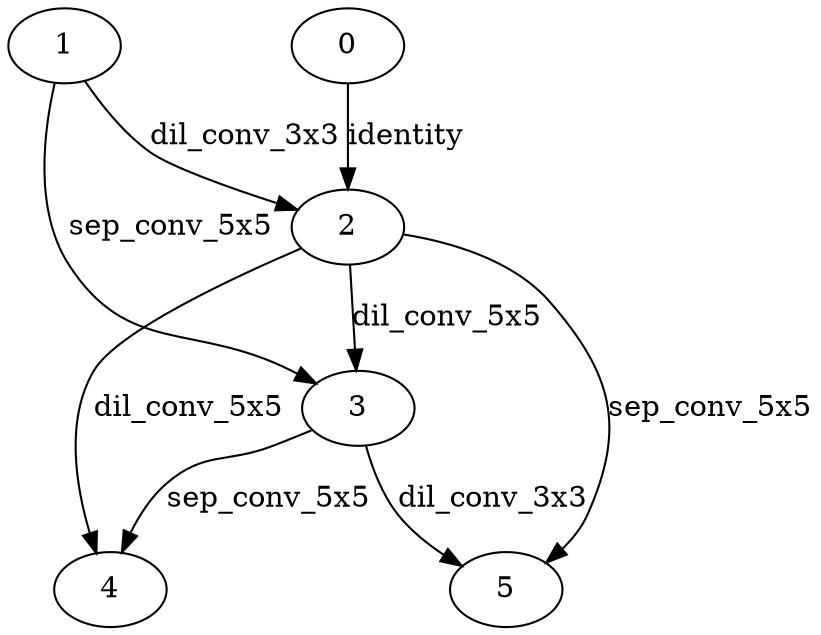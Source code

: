 digraph reduction_cell_15 {
	0 -> 2 [label=identity]
	1 -> 2 [label=dil_conv_3x3]
	1 -> 3 [label=sep_conv_5x5]
	2 -> 3 [label=dil_conv_5x5]
	2 -> 4 [label=dil_conv_5x5]
	3 -> 4 [label=sep_conv_5x5]
	2 -> 5 [label=sep_conv_5x5]
	3 -> 5 [label=dil_conv_3x3]
}
